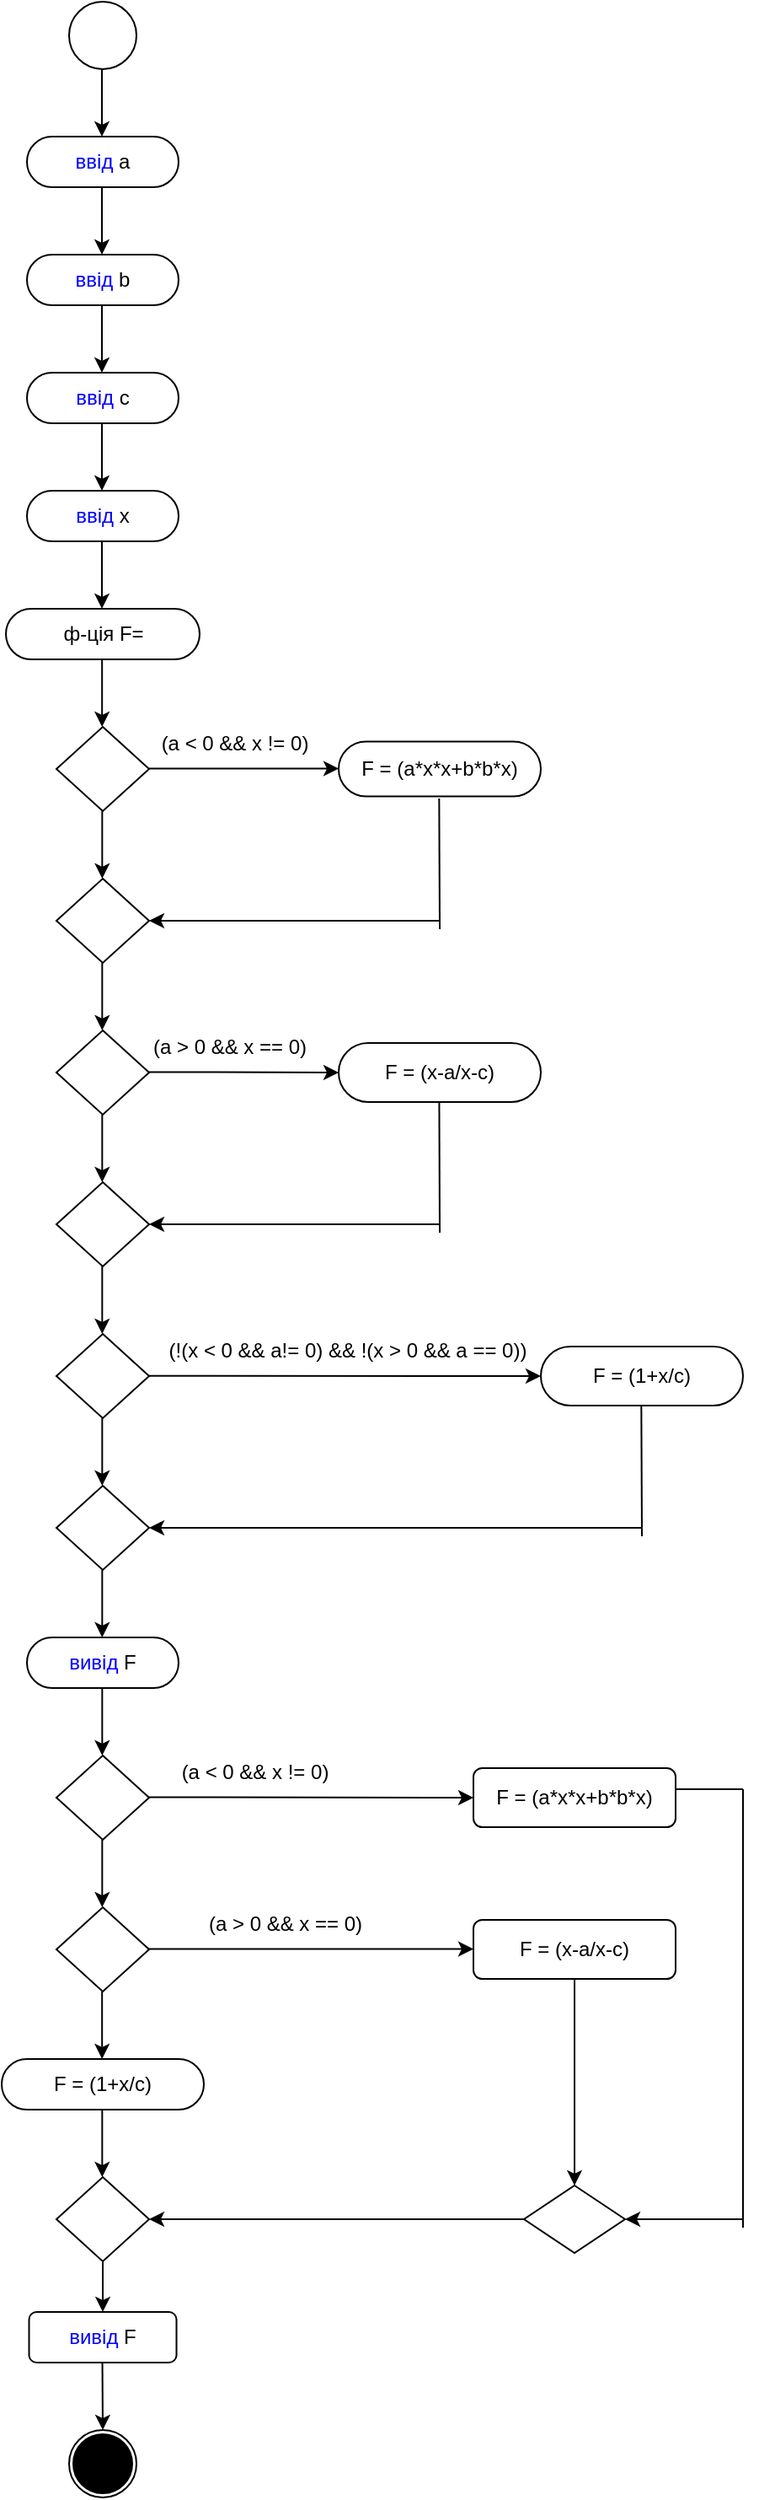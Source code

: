 <mxfile version="15.2.7" type="device"><diagram id="C5RBs43oDa-KdzZeNtuy" name="Page-1"><mxGraphModel dx="1217" dy="706" grid="1" gridSize="10" guides="1" tooltips="1" connect="1" arrows="1" fold="1" page="1" pageScale="1" pageWidth="827" pageHeight="1169" math="0" shadow="0"><root><mxCell id="WIyWlLk6GJQsqaUBKTNV-0"/><mxCell id="WIyWlLk6GJQsqaUBKTNV-1" parent="WIyWlLk6GJQsqaUBKTNV-0"/><mxCell id="v_YcgVaK2tjQCRTJFGDo-71" value="" style="group" vertex="1" connectable="0" parent="WIyWlLk6GJQsqaUBKTNV-1"><mxGeometry x="280" y="40" width="440" height="1480" as="geometry"/></mxCell><mxCell id="v_YcgVaK2tjQCRTJFGDo-0" value="" style="ellipse;whiteSpace=wrap;html=1;aspect=fixed;" vertex="1" parent="v_YcgVaK2tjQCRTJFGDo-71"><mxGeometry x="40" width="40" height="40" as="geometry"/></mxCell><mxCell id="v_YcgVaK2tjQCRTJFGDo-1" value="&lt;font color=&quot;#0000ff&quot;&gt;ввід&lt;/font&gt; a" style="rounded=1;whiteSpace=wrap;html=1;arcSize=50;" vertex="1" parent="v_YcgVaK2tjQCRTJFGDo-71"><mxGeometry x="15" y="80" width="90" height="30" as="geometry"/></mxCell><mxCell id="v_YcgVaK2tjQCRTJFGDo-2" value="" style="endArrow=classic;html=1;" edge="1" parent="v_YcgVaK2tjQCRTJFGDo-71"><mxGeometry width="50" height="50" relative="1" as="geometry"><mxPoint x="59.5" y="40" as="sourcePoint"/><mxPoint x="59.5" y="80" as="targetPoint"/></mxGeometry></mxCell><mxCell id="v_YcgVaK2tjQCRTJFGDo-3" value="" style="endArrow=classic;html=1;" edge="1" parent="v_YcgVaK2tjQCRTJFGDo-71"><mxGeometry width="50" height="50" relative="1" as="geometry"><mxPoint x="59.5" y="110" as="sourcePoint"/><mxPoint x="59.5" y="150" as="targetPoint"/></mxGeometry></mxCell><mxCell id="v_YcgVaK2tjQCRTJFGDo-4" value="&lt;font color=&quot;#0000ff&quot;&gt;ввід &lt;/font&gt;b" style="rounded=1;whiteSpace=wrap;html=1;arcSize=50;" vertex="1" parent="v_YcgVaK2tjQCRTJFGDo-71"><mxGeometry x="15" y="150" width="90" height="30" as="geometry"/></mxCell><mxCell id="v_YcgVaK2tjQCRTJFGDo-5" value="" style="endArrow=classic;html=1;" edge="1" parent="v_YcgVaK2tjQCRTJFGDo-71"><mxGeometry width="50" height="50" relative="1" as="geometry"><mxPoint x="59.5" y="180" as="sourcePoint"/><mxPoint x="59.5" y="220" as="targetPoint"/></mxGeometry></mxCell><mxCell id="v_YcgVaK2tjQCRTJFGDo-6" value="&lt;font color=&quot;#0000ff&quot;&gt;ввід &lt;/font&gt;c" style="rounded=1;whiteSpace=wrap;html=1;arcSize=50;" vertex="1" parent="v_YcgVaK2tjQCRTJFGDo-71"><mxGeometry x="15" y="220" width="90" height="30" as="geometry"/></mxCell><mxCell id="v_YcgVaK2tjQCRTJFGDo-7" value="" style="endArrow=classic;html=1;" edge="1" parent="v_YcgVaK2tjQCRTJFGDo-71"><mxGeometry width="50" height="50" relative="1" as="geometry"><mxPoint x="59.5" y="250" as="sourcePoint"/><mxPoint x="59.5" y="290" as="targetPoint"/></mxGeometry></mxCell><mxCell id="v_YcgVaK2tjQCRTJFGDo-8" value="&lt;font color=&quot;#0000ff&quot;&gt;ввід&lt;/font&gt; x" style="rounded=1;whiteSpace=wrap;html=1;arcSize=50;" vertex="1" parent="v_YcgVaK2tjQCRTJFGDo-71"><mxGeometry x="15" y="290" width="90" height="30" as="geometry"/></mxCell><mxCell id="v_YcgVaK2tjQCRTJFGDo-9" value="" style="endArrow=classic;html=1;" edge="1" parent="v_YcgVaK2tjQCRTJFGDo-71"><mxGeometry width="50" height="50" relative="1" as="geometry"><mxPoint x="59.5" y="320" as="sourcePoint"/><mxPoint x="59.5" y="360" as="targetPoint"/></mxGeometry></mxCell><mxCell id="v_YcgVaK2tjQCRTJFGDo-10" value="ф-ція F=" style="rounded=1;whiteSpace=wrap;html=1;arcSize=50;" vertex="1" parent="v_YcgVaK2tjQCRTJFGDo-71"><mxGeometry x="2.5" y="360" width="115" height="30" as="geometry"/></mxCell><mxCell id="v_YcgVaK2tjQCRTJFGDo-11" value="" style="endArrow=classic;html=1;" edge="1" parent="v_YcgVaK2tjQCRTJFGDo-71"><mxGeometry width="50" height="50" relative="1" as="geometry"><mxPoint x="59.58" y="390" as="sourcePoint"/><mxPoint x="59.58" y="430" as="targetPoint"/></mxGeometry></mxCell><mxCell id="v_YcgVaK2tjQCRTJFGDo-12" value="" style="rhombus;whiteSpace=wrap;html=1;" vertex="1" parent="v_YcgVaK2tjQCRTJFGDo-71"><mxGeometry x="32.5" y="430" width="55" height="50" as="geometry"/></mxCell><mxCell id="v_YcgVaK2tjQCRTJFGDo-13" value="" style="endArrow=classic;html=1;" edge="1" parent="v_YcgVaK2tjQCRTJFGDo-71"><mxGeometry width="50" height="50" relative="1" as="geometry"><mxPoint x="87.5" y="454.8" as="sourcePoint"/><mxPoint x="200" y="454.8" as="targetPoint"/></mxGeometry></mxCell><mxCell id="v_YcgVaK2tjQCRTJFGDo-14" value="(a &amp;lt; 0 &amp;amp;&amp;amp; x != 0)" style="text;html=1;align=center;verticalAlign=middle;resizable=0;points=[];autosize=1;strokeColor=none;fillColor=none;" vertex="1" parent="v_YcgVaK2tjQCRTJFGDo-71"><mxGeometry x="87.5" y="430" width="100" height="20" as="geometry"/></mxCell><mxCell id="v_YcgVaK2tjQCRTJFGDo-15" value="F = (a*x*x+b*b*x)" style="rounded=1;whiteSpace=wrap;html=1;arcSize=50;" vertex="1" parent="v_YcgVaK2tjQCRTJFGDo-71"><mxGeometry x="200" y="438.75" width="120" height="32.5" as="geometry"/></mxCell><mxCell id="v_YcgVaK2tjQCRTJFGDo-16" value="" style="endArrow=none;html=1;" edge="1" parent="v_YcgVaK2tjQCRTJFGDo-71"><mxGeometry width="50" height="50" relative="1" as="geometry"><mxPoint x="260" y="550" as="sourcePoint"/><mxPoint x="259.66" y="472.5" as="targetPoint"/></mxGeometry></mxCell><mxCell id="v_YcgVaK2tjQCRTJFGDo-17" value="" style="endArrow=classic;html=1;" edge="1" parent="v_YcgVaK2tjQCRTJFGDo-71"><mxGeometry width="50" height="50" relative="1" as="geometry"><mxPoint x="59.66" y="480" as="sourcePoint"/><mxPoint x="59.66" y="520" as="targetPoint"/></mxGeometry></mxCell><mxCell id="v_YcgVaK2tjQCRTJFGDo-18" value="" style="rhombus;whiteSpace=wrap;html=1;" vertex="1" parent="v_YcgVaK2tjQCRTJFGDo-71"><mxGeometry x="32.5" y="520" width="55" height="50" as="geometry"/></mxCell><mxCell id="v_YcgVaK2tjQCRTJFGDo-19" value="" style="endArrow=classic;html=1;" edge="1" parent="v_YcgVaK2tjQCRTJFGDo-71"><mxGeometry width="50" height="50" relative="1" as="geometry"><mxPoint x="59.66" y="570.0" as="sourcePoint"/><mxPoint x="59.66" y="610.0" as="targetPoint"/></mxGeometry></mxCell><mxCell id="v_YcgVaK2tjQCRTJFGDo-21" value="" style="endArrow=classic;html=1;entryX=1;entryY=0.5;entryDx=0;entryDy=0;" edge="1" parent="v_YcgVaK2tjQCRTJFGDo-71" target="v_YcgVaK2tjQCRTJFGDo-18"><mxGeometry width="50" height="50" relative="1" as="geometry"><mxPoint x="260" y="545" as="sourcePoint"/><mxPoint x="190" y="530" as="targetPoint"/></mxGeometry></mxCell><mxCell id="v_YcgVaK2tjQCRTJFGDo-22" value="" style="rhombus;whiteSpace=wrap;html=1;" vertex="1" parent="v_YcgVaK2tjQCRTJFGDo-71"><mxGeometry x="32.5" y="610" width="55" height="50" as="geometry"/></mxCell><mxCell id="v_YcgVaK2tjQCRTJFGDo-23" value="" style="endArrow=classic;html=1;" edge="1" parent="v_YcgVaK2tjQCRTJFGDo-71"><mxGeometry width="50" height="50" relative="1" as="geometry"><mxPoint x="59.66" y="660.0" as="sourcePoint"/><mxPoint x="59.66" y="700.0" as="targetPoint"/></mxGeometry></mxCell><mxCell id="v_YcgVaK2tjQCRTJFGDo-24" value="" style="rhombus;whiteSpace=wrap;html=1;" vertex="1" parent="v_YcgVaK2tjQCRTJFGDo-71"><mxGeometry x="32.5" y="700" width="55" height="50" as="geometry"/></mxCell><mxCell id="v_YcgVaK2tjQCRTJFGDo-25" value="" style="endArrow=classic;html=1;" edge="1" parent="v_YcgVaK2tjQCRTJFGDo-71"><mxGeometry width="50" height="50" relative="1" as="geometry"><mxPoint x="59.66" y="750.0" as="sourcePoint"/><mxPoint x="59.66" y="790.0" as="targetPoint"/></mxGeometry></mxCell><mxCell id="v_YcgVaK2tjQCRTJFGDo-26" value="" style="endArrow=classic;html=1;" edge="1" parent="v_YcgVaK2tjQCRTJFGDo-71"><mxGeometry width="50" height="50" relative="1" as="geometry"><mxPoint x="87.5" y="634.71" as="sourcePoint"/><mxPoint x="200" y="635" as="targetPoint"/></mxGeometry></mxCell><mxCell id="v_YcgVaK2tjQCRTJFGDo-27" value="F = (x-a/x-c)" style="rounded=1;whiteSpace=wrap;html=1;arcSize=50;" vertex="1" parent="v_YcgVaK2tjQCRTJFGDo-71"><mxGeometry x="200" y="617.5" width="120" height="35" as="geometry"/></mxCell><mxCell id="v_YcgVaK2tjQCRTJFGDo-28" value="" style="endArrow=classic;html=1;entryX=1;entryY=0.5;entryDx=0;entryDy=0;" edge="1" parent="v_YcgVaK2tjQCRTJFGDo-71" target="v_YcgVaK2tjQCRTJFGDo-24"><mxGeometry width="50" height="50" relative="1" as="geometry"><mxPoint x="260" y="725" as="sourcePoint"/><mxPoint x="310" y="680" as="targetPoint"/></mxGeometry></mxCell><mxCell id="v_YcgVaK2tjQCRTJFGDo-29" value="" style="endArrow=none;html=1;" edge="1" parent="v_YcgVaK2tjQCRTJFGDo-71"><mxGeometry width="50" height="50" relative="1" as="geometry"><mxPoint x="260" y="730" as="sourcePoint"/><mxPoint x="259.71" y="652.5" as="targetPoint"/></mxGeometry></mxCell><mxCell id="v_YcgVaK2tjQCRTJFGDo-30" value="(a &amp;gt; 0 &amp;amp;&amp;amp; x == 0)" style="text;html=1;align=center;verticalAlign=middle;resizable=0;points=[];autosize=1;strokeColor=none;fillColor=none;" vertex="1" parent="v_YcgVaK2tjQCRTJFGDo-71"><mxGeometry x="80" y="610" width="110" height="20" as="geometry"/></mxCell><mxCell id="v_YcgVaK2tjQCRTJFGDo-31" value="" style="rhombus;whiteSpace=wrap;html=1;" vertex="1" parent="v_YcgVaK2tjQCRTJFGDo-71"><mxGeometry x="32.5" y="790" width="55" height="50" as="geometry"/></mxCell><mxCell id="v_YcgVaK2tjQCRTJFGDo-32" value="" style="endArrow=classic;html=1;" edge="1" parent="v_YcgVaK2tjQCRTJFGDo-71"><mxGeometry width="50" height="50" relative="1" as="geometry"><mxPoint x="59.66" y="840" as="sourcePoint"/><mxPoint x="59.66" y="880" as="targetPoint"/></mxGeometry></mxCell><mxCell id="v_YcgVaK2tjQCRTJFGDo-33" value="" style="endArrow=classic;html=1;entryX=0;entryY=0.5;entryDx=0;entryDy=0;" edge="1" parent="v_YcgVaK2tjQCRTJFGDo-71" target="v_YcgVaK2tjQCRTJFGDo-34"><mxGeometry width="50" height="50" relative="1" as="geometry"><mxPoint x="87.5" y="814.86" as="sourcePoint"/><mxPoint x="200" y="815" as="targetPoint"/></mxGeometry></mxCell><mxCell id="v_YcgVaK2tjQCRTJFGDo-34" value="F = (1+x/c)" style="rounded=1;whiteSpace=wrap;html=1;arcSize=50;" vertex="1" parent="v_YcgVaK2tjQCRTJFGDo-71"><mxGeometry x="320" y="797.5" width="120" height="35" as="geometry"/></mxCell><mxCell id="v_YcgVaK2tjQCRTJFGDo-35" value="(!(x &amp;lt; 0 &amp;amp;&amp;amp; a!= 0) &amp;amp;&amp;amp; !(x &amp;gt; 0 &amp;amp;&amp;amp; a == 0))" style="text;html=1;align=center;verticalAlign=middle;resizable=0;points=[];autosize=1;strokeColor=none;fillColor=none;" vertex="1" parent="v_YcgVaK2tjQCRTJFGDo-71"><mxGeometry x="90" y="790" width="230" height="20" as="geometry"/></mxCell><mxCell id="v_YcgVaK2tjQCRTJFGDo-37" value="" style="rhombus;whiteSpace=wrap;html=1;" vertex="1" parent="v_YcgVaK2tjQCRTJFGDo-71"><mxGeometry x="32.5" y="880" width="55" height="50" as="geometry"/></mxCell><mxCell id="v_YcgVaK2tjQCRTJFGDo-38" value="" style="endArrow=classic;html=1;" edge="1" parent="v_YcgVaK2tjQCRTJFGDo-71"><mxGeometry width="50" height="50" relative="1" as="geometry"><mxPoint x="59.66" y="930" as="sourcePoint"/><mxPoint x="59.66" y="970" as="targetPoint"/></mxGeometry></mxCell><mxCell id="v_YcgVaK2tjQCRTJFGDo-39" value="" style="endArrow=none;html=1;" edge="1" parent="v_YcgVaK2tjQCRTJFGDo-71"><mxGeometry width="50" height="50" relative="1" as="geometry"><mxPoint x="380" y="910" as="sourcePoint"/><mxPoint x="379.66" y="832.5" as="targetPoint"/></mxGeometry></mxCell><mxCell id="v_YcgVaK2tjQCRTJFGDo-40" value="" style="endArrow=classic;html=1;entryX=1;entryY=0.5;entryDx=0;entryDy=0;" edge="1" parent="v_YcgVaK2tjQCRTJFGDo-71" target="v_YcgVaK2tjQCRTJFGDo-37"><mxGeometry width="50" height="50" relative="1" as="geometry"><mxPoint x="380" y="905" as="sourcePoint"/><mxPoint x="230" y="900" as="targetPoint"/></mxGeometry></mxCell><mxCell id="v_YcgVaK2tjQCRTJFGDo-41" value="&lt;font color=&quot;#0000ff&quot;&gt;вивід&lt;/font&gt; F" style="rounded=1;whiteSpace=wrap;html=1;arcSize=50;" vertex="1" parent="v_YcgVaK2tjQCRTJFGDo-71"><mxGeometry x="15" y="970" width="90" height="30" as="geometry"/></mxCell><mxCell id="v_YcgVaK2tjQCRTJFGDo-42" value="" style="endArrow=classic;html=1;" edge="1" parent="v_YcgVaK2tjQCRTJFGDo-71"><mxGeometry width="50" height="50" relative="1" as="geometry"><mxPoint x="59.66" y="1000" as="sourcePoint"/><mxPoint x="59.66" y="1040" as="targetPoint"/></mxGeometry></mxCell><mxCell id="v_YcgVaK2tjQCRTJFGDo-43" value="" style="rhombus;whiteSpace=wrap;html=1;" vertex="1" parent="v_YcgVaK2tjQCRTJFGDo-71"><mxGeometry x="32.5" y="1040" width="55" height="50" as="geometry"/></mxCell><mxCell id="v_YcgVaK2tjQCRTJFGDo-44" value="" style="endArrow=classic;html=1;" edge="1" parent="v_YcgVaK2tjQCRTJFGDo-71"><mxGeometry width="50" height="50" relative="1" as="geometry"><mxPoint x="59.66" y="1090" as="sourcePoint"/><mxPoint x="59.66" y="1130" as="targetPoint"/></mxGeometry></mxCell><mxCell id="v_YcgVaK2tjQCRTJFGDo-45" value="" style="rhombus;whiteSpace=wrap;html=1;" vertex="1" parent="v_YcgVaK2tjQCRTJFGDo-71"><mxGeometry x="32.5" y="1130" width="55" height="50" as="geometry"/></mxCell><mxCell id="v_YcgVaK2tjQCRTJFGDo-46" value="" style="endArrow=classic;html=1;" edge="1" parent="v_YcgVaK2tjQCRTJFGDo-71"><mxGeometry width="50" height="50" relative="1" as="geometry"><mxPoint x="59.58" y="1180" as="sourcePoint"/><mxPoint x="59.58" y="1220" as="targetPoint"/></mxGeometry></mxCell><mxCell id="v_YcgVaK2tjQCRTJFGDo-50" value="" style="endArrow=classic;html=1;" edge="1" parent="v_YcgVaK2tjQCRTJFGDo-71"><mxGeometry width="50" height="50" relative="1" as="geometry"><mxPoint x="87.5" y="1064.76" as="sourcePoint"/><mxPoint x="280" y="1065" as="targetPoint"/></mxGeometry></mxCell><mxCell id="v_YcgVaK2tjQCRTJFGDo-51" value="(a &amp;lt; 0 &amp;amp;&amp;amp; x != 0)" style="text;html=1;align=center;verticalAlign=middle;resizable=0;points=[];autosize=1;strokeColor=none;fillColor=none;" vertex="1" parent="v_YcgVaK2tjQCRTJFGDo-71"><mxGeometry x="100" y="1040" width="100" height="20" as="geometry"/></mxCell><mxCell id="v_YcgVaK2tjQCRTJFGDo-52" value="F = (a*x*x+b*b*x)" style="rounded=1;whiteSpace=wrap;html=1;" vertex="1" parent="v_YcgVaK2tjQCRTJFGDo-71"><mxGeometry x="280" y="1047.5" width="120" height="35" as="geometry"/></mxCell><mxCell id="v_YcgVaK2tjQCRTJFGDo-53" value="" style="endArrow=classic;html=1;" edge="1" parent="v_YcgVaK2tjQCRTJFGDo-71"><mxGeometry width="50" height="50" relative="1" as="geometry"><mxPoint x="86.5" y="1154.76" as="sourcePoint"/><mxPoint x="280" y="1154.76" as="targetPoint"/></mxGeometry></mxCell><mxCell id="v_YcgVaK2tjQCRTJFGDo-54" value="" style="endArrow=none;html=1;" edge="1" parent="v_YcgVaK2tjQCRTJFGDo-71"><mxGeometry width="50" height="50" relative="1" as="geometry"><mxPoint x="400" y="1060" as="sourcePoint"/><mxPoint x="440" y="1060" as="targetPoint"/></mxGeometry></mxCell><mxCell id="v_YcgVaK2tjQCRTJFGDo-55" value="F = (x-a/x-c)" style="rounded=1;whiteSpace=wrap;html=1;" vertex="1" parent="v_YcgVaK2tjQCRTJFGDo-71"><mxGeometry x="280" y="1137.5" width="120" height="35" as="geometry"/></mxCell><mxCell id="v_YcgVaK2tjQCRTJFGDo-56" value="(a &gt; 0 &amp;&amp; x == 0)" style="text;html=1;align=center;verticalAlign=middle;resizable=0;points=[];autosize=1;strokeColor=none;fillColor=none;" vertex="1" parent="v_YcgVaK2tjQCRTJFGDo-71"><mxGeometry x="112.5" y="1130" width="110" height="20" as="geometry"/></mxCell><mxCell id="v_YcgVaK2tjQCRTJFGDo-57" value="" style="endArrow=none;html=1;" edge="1" parent="v_YcgVaK2tjQCRTJFGDo-71"><mxGeometry width="50" height="50" relative="1" as="geometry"><mxPoint x="440" y="1320" as="sourcePoint"/><mxPoint x="440" y="1060" as="targetPoint"/></mxGeometry></mxCell><mxCell id="v_YcgVaK2tjQCRTJFGDo-59" value="" style="rhombus;whiteSpace=wrap;html=1;" vertex="1" parent="v_YcgVaK2tjQCRTJFGDo-71"><mxGeometry x="310" y="1295" width="60" height="40" as="geometry"/></mxCell><mxCell id="v_YcgVaK2tjQCRTJFGDo-60" value="" style="endArrow=classic;html=1;entryX=1;entryY=0.5;entryDx=0;entryDy=0;" edge="1" parent="v_YcgVaK2tjQCRTJFGDo-71" target="v_YcgVaK2tjQCRTJFGDo-59"><mxGeometry width="50" height="50" relative="1" as="geometry"><mxPoint x="440" y="1315" as="sourcePoint"/><mxPoint x="430" y="1240" as="targetPoint"/></mxGeometry></mxCell><mxCell id="v_YcgVaK2tjQCRTJFGDo-61" value="" style="endArrow=classic;html=1;entryX=0.5;entryY=0;entryDx=0;entryDy=0;" edge="1" parent="v_YcgVaK2tjQCRTJFGDo-71" target="v_YcgVaK2tjQCRTJFGDo-59"><mxGeometry width="50" height="50" relative="1" as="geometry"><mxPoint x="340" y="1172.5" as="sourcePoint"/><mxPoint x="390" y="1122.5" as="targetPoint"/></mxGeometry></mxCell><mxCell id="v_YcgVaK2tjQCRTJFGDo-62" value="F = (1+x/c)" style="rounded=1;whiteSpace=wrap;html=1;arcSize=50;" vertex="1" parent="v_YcgVaK2tjQCRTJFGDo-71"><mxGeometry y="1220" width="120" height="30" as="geometry"/></mxCell><mxCell id="v_YcgVaK2tjQCRTJFGDo-63" value="" style="endArrow=classic;html=1;" edge="1" parent="v_YcgVaK2tjQCRTJFGDo-71"><mxGeometry width="50" height="50" relative="1" as="geometry"><mxPoint x="59.66" y="1250" as="sourcePoint"/><mxPoint x="59.66" y="1290" as="targetPoint"/></mxGeometry></mxCell><mxCell id="v_YcgVaK2tjQCRTJFGDo-64" value="" style="rhombus;whiteSpace=wrap;html=1;" vertex="1" parent="v_YcgVaK2tjQCRTJFGDo-71"><mxGeometry x="32.5" y="1290" width="55" height="50" as="geometry"/></mxCell><mxCell id="v_YcgVaK2tjQCRTJFGDo-65" value="" style="endArrow=classic;html=1;entryX=1;entryY=0.5;entryDx=0;entryDy=0;exitX=0;exitY=0.5;exitDx=0;exitDy=0;" edge="1" parent="v_YcgVaK2tjQCRTJFGDo-71" source="v_YcgVaK2tjQCRTJFGDo-59" target="v_YcgVaK2tjQCRTJFGDo-64"><mxGeometry width="50" height="50" relative="1" as="geometry"><mxPoint x="310" y="1310" as="sourcePoint"/><mxPoint x="360" y="1260" as="targetPoint"/></mxGeometry></mxCell><mxCell id="v_YcgVaK2tjQCRTJFGDo-66" value="" style="endArrow=classic;html=1;exitX=0.5;exitY=1;exitDx=0;exitDy=0;" edge="1" parent="v_YcgVaK2tjQCRTJFGDo-71" source="v_YcgVaK2tjQCRTJFGDo-64" target="v_YcgVaK2tjQCRTJFGDo-67"><mxGeometry width="50" height="50" relative="1" as="geometry"><mxPoint x="30" y="1410" as="sourcePoint"/><mxPoint x="60" y="1380" as="targetPoint"/></mxGeometry></mxCell><mxCell id="v_YcgVaK2tjQCRTJFGDo-67" value="&lt;font color=&quot;#0000ff&quot;&gt;вивід&lt;/font&gt; F" style="rounded=1;whiteSpace=wrap;html=1;" vertex="1" parent="v_YcgVaK2tjQCRTJFGDo-71"><mxGeometry x="16.25" y="1370" width="87.5" height="30" as="geometry"/></mxCell><mxCell id="v_YcgVaK2tjQCRTJFGDo-68" value="" style="endArrow=classic;html=1;" edge="1" parent="v_YcgVaK2tjQCRTJFGDo-71"><mxGeometry width="50" height="50" relative="1" as="geometry"><mxPoint x="59.76" y="1400" as="sourcePoint"/><mxPoint x="60" y="1440" as="targetPoint"/></mxGeometry></mxCell><mxCell id="v_YcgVaK2tjQCRTJFGDo-69" value="" style="ellipse;whiteSpace=wrap;html=1;aspect=fixed;" vertex="1" parent="v_YcgVaK2tjQCRTJFGDo-71"><mxGeometry x="40" y="1440" width="40" height="40" as="geometry"/></mxCell><mxCell id="v_YcgVaK2tjQCRTJFGDo-70" value="" style="ellipse;whiteSpace=wrap;html=1;aspect=fixed;fillColor=#000000;" vertex="1" parent="v_YcgVaK2tjQCRTJFGDo-71"><mxGeometry x="42.5" y="1442.5" width="35" height="35" as="geometry"/></mxCell></root></mxGraphModel></diagram></mxfile>
